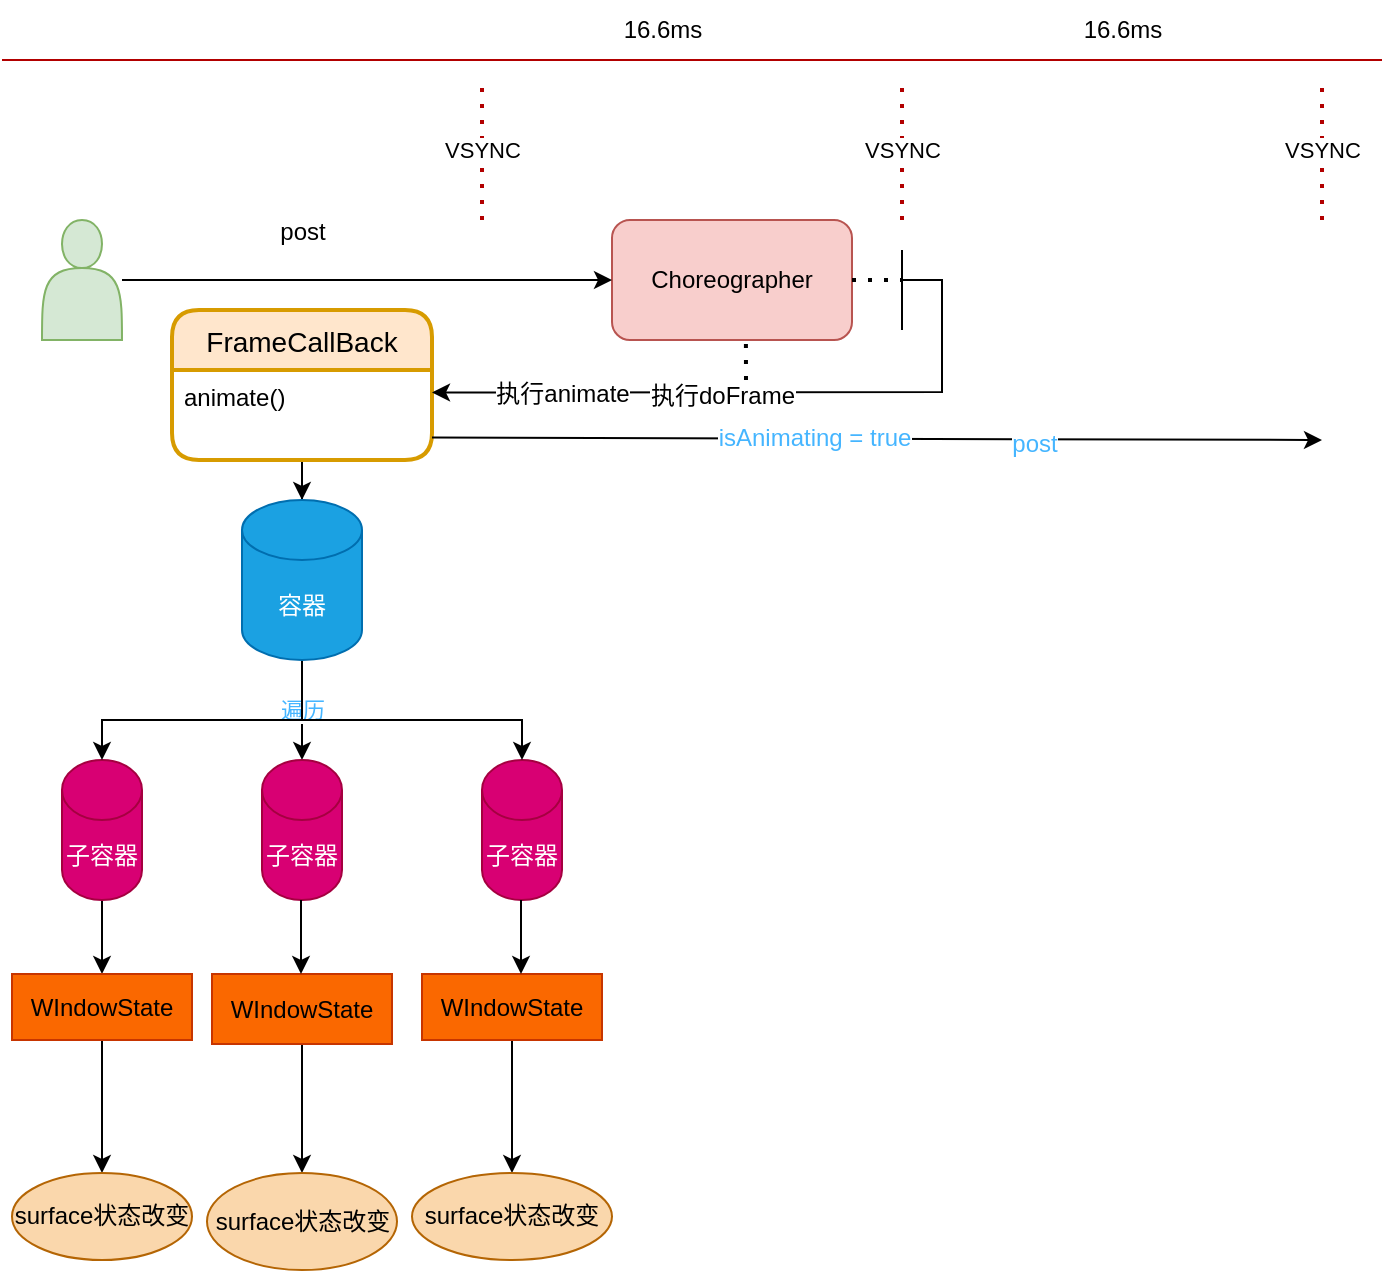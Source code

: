 <mxfile version="20.3.0" type="device"><diagram id="FT2FIxxHnhgU_YlLskJ5" name="第 1 页"><mxGraphModel dx="868" dy="553" grid="1" gridSize="10" guides="1" tooltips="1" connect="1" arrows="1" fold="1" page="1" pageScale="1" pageWidth="827" pageHeight="1169" math="0" shadow="0"><root><mxCell id="0"/><mxCell id="1" parent="0"/><mxCell id="3qstDoc3j5BN-54AAEyx-1" value="Choreographer" style="rounded=1;whiteSpace=wrap;html=1;fillColor=#f8cecc;strokeColor=#b85450;" vertex="1" parent="1"><mxGeometry x="315" y="190" width="120" height="60" as="geometry"/></mxCell><mxCell id="3qstDoc3j5BN-54AAEyx-3" value="" style="edgeStyle=orthogonalEdgeStyle;rounded=0;orthogonalLoop=1;jettySize=auto;html=1;" edge="1" parent="1" source="3qstDoc3j5BN-54AAEyx-2" target="3qstDoc3j5BN-54AAEyx-1"><mxGeometry relative="1" as="geometry"><Array as="points"><mxPoint x="120" y="220"/><mxPoint x="120" y="220"/></Array></mxGeometry></mxCell><mxCell id="3qstDoc3j5BN-54AAEyx-2" value="" style="shape=actor;whiteSpace=wrap;html=1;fillColor=#d5e8d4;strokeColor=#82b366;" vertex="1" parent="1"><mxGeometry x="30" y="190" width="40" height="60" as="geometry"/></mxCell><mxCell id="3qstDoc3j5BN-54AAEyx-4" value="post" style="text;html=1;align=center;verticalAlign=bottom;resizable=0;points=[];autosize=1;strokeColor=none;fillColor=none;labelPosition=center;verticalLabelPosition=top;" vertex="1" parent="1"><mxGeometry x="135" y="205" width="50" height="30" as="geometry"/></mxCell><mxCell id="3qstDoc3j5BN-54AAEyx-25" value="" style="edgeStyle=orthogonalEdgeStyle;rounded=0;orthogonalLoop=1;jettySize=auto;html=1;fontColor=#45B5FF;" edge="1" parent="1" source="3qstDoc3j5BN-54AAEyx-5" target="3qstDoc3j5BN-54AAEyx-24"><mxGeometry relative="1" as="geometry"/></mxCell><mxCell id="3qstDoc3j5BN-54AAEyx-5" value="FrameCallBack" style="swimlane;childLayout=stackLayout;horizontal=1;startSize=30;horizontalStack=0;rounded=1;fontSize=14;fontStyle=0;strokeWidth=2;resizeParent=0;resizeLast=1;shadow=0;dashed=0;align=center;fillColor=#ffe6cc;strokeColor=#d79b00;" vertex="1" parent="1"><mxGeometry x="95" y="235" width="130" height="75" as="geometry"/></mxCell><mxCell id="3qstDoc3j5BN-54AAEyx-6" value="animate()" style="align=left;strokeColor=none;fillColor=none;spacingLeft=4;fontSize=12;verticalAlign=top;resizable=0;rotatable=0;part=1;" vertex="1" parent="3qstDoc3j5BN-54AAEyx-5"><mxGeometry y="30" width="130" height="45" as="geometry"/></mxCell><mxCell id="3qstDoc3j5BN-54AAEyx-7" value="" style="endArrow=none;html=1;rounded=0;fillColor=#e51400;strokeColor=#B20000;" edge="1" parent="1"><mxGeometry width="50" height="50" relative="1" as="geometry"><mxPoint x="10" y="110" as="sourcePoint"/><mxPoint x="700" y="110" as="targetPoint"/></mxGeometry></mxCell><mxCell id="3qstDoc3j5BN-54AAEyx-8" value="VSYNC" style="endArrow=none;dashed=1;html=1;dashPattern=1 3;strokeWidth=2;rounded=0;fillColor=#e51400;strokeColor=#B20000;" edge="1" parent="1"><mxGeometry width="50" height="50" relative="1" as="geometry"><mxPoint x="250" y="190" as="sourcePoint"/><mxPoint x="250" y="120" as="targetPoint"/></mxGeometry></mxCell><mxCell id="3qstDoc3j5BN-54AAEyx-10" value="VSYNC" style="endArrow=none;dashed=1;html=1;dashPattern=1 3;strokeWidth=2;rounded=0;fillColor=#e51400;strokeColor=#B20000;" edge="1" parent="1"><mxGeometry width="50" height="50" relative="1" as="geometry"><mxPoint x="460" y="190" as="sourcePoint"/><mxPoint x="460" y="120" as="targetPoint"/></mxGeometry></mxCell><mxCell id="3qstDoc3j5BN-54AAEyx-11" value="VSYNC" style="endArrow=none;dashed=1;html=1;dashPattern=1 3;strokeWidth=2;rounded=0;fillColor=#e51400;strokeColor=#B20000;" edge="1" parent="1"><mxGeometry width="50" height="50" relative="1" as="geometry"><mxPoint x="670" y="190" as="sourcePoint"/><mxPoint x="670" y="120" as="targetPoint"/></mxGeometry></mxCell><mxCell id="3qstDoc3j5BN-54AAEyx-12" value="16.6ms" style="text;html=1;align=center;verticalAlign=middle;resizable=0;points=[];autosize=1;strokeColor=none;fillColor=none;" vertex="1" parent="1"><mxGeometry x="310" y="80" width="60" height="30" as="geometry"/></mxCell><mxCell id="3qstDoc3j5BN-54AAEyx-13" value="16.6ms" style="text;html=1;align=center;verticalAlign=middle;resizable=0;points=[];autosize=1;strokeColor=none;fillColor=none;" vertex="1" parent="1"><mxGeometry x="540" y="80" width="60" height="30" as="geometry"/></mxCell><mxCell id="3qstDoc3j5BN-54AAEyx-14" value="" style="endArrow=none;html=1;rounded=0;" edge="1" parent="1"><mxGeometry width="50" height="50" relative="1" as="geometry"><mxPoint x="460" y="245" as="sourcePoint"/><mxPoint x="460" y="205" as="targetPoint"/></mxGeometry></mxCell><mxCell id="3qstDoc3j5BN-54AAEyx-15" value="" style="endArrow=classic;html=1;rounded=0;entryX=1;entryY=0.25;entryDx=0;entryDy=0;" edge="1" parent="1" target="3qstDoc3j5BN-54AAEyx-6"><mxGeometry width="50" height="50" relative="1" as="geometry"><mxPoint x="460" y="220" as="sourcePoint"/><mxPoint x="440" y="260" as="targetPoint"/><Array as="points"><mxPoint x="480" y="220"/><mxPoint x="480" y="276"/></Array></mxGeometry></mxCell><mxCell id="3qstDoc3j5BN-54AAEyx-16" value="执行doFrame" style="edgeLabel;html=1;align=center;verticalAlign=middle;resizable=0;points=[];fontSize=12;" vertex="1" connectable="0" parent="3qstDoc3j5BN-54AAEyx-15"><mxGeometry x="-0.208" y="2" relative="1" as="geometry"><mxPoint x="-55" as="offset"/></mxGeometry></mxCell><mxCell id="3qstDoc3j5BN-54AAEyx-19" value="&lt;font style=&quot;font-size: 12px;&quot;&gt;执行animate&lt;/font&gt;" style="edgeLabel;html=1;align=center;verticalAlign=middle;resizable=0;points=[];" vertex="1" connectable="0" parent="3qstDoc3j5BN-54AAEyx-15"><mxGeometry x="0.511" y="1" relative="1" as="geometry"><mxPoint x="-16" as="offset"/></mxGeometry></mxCell><mxCell id="3qstDoc3j5BN-54AAEyx-18" value="" style="endArrow=none;dashed=1;html=1;dashPattern=1 3;strokeWidth=2;rounded=0;exitX=1;exitY=0.5;exitDx=0;exitDy=0;" edge="1" parent="1" source="3qstDoc3j5BN-54AAEyx-1"><mxGeometry width="50" height="50" relative="1" as="geometry"><mxPoint x="390" y="310" as="sourcePoint"/><mxPoint x="460" y="220" as="targetPoint"/></mxGeometry></mxCell><mxCell id="3qstDoc3j5BN-54AAEyx-29" value="遍历" style="edgeStyle=orthogonalEdgeStyle;rounded=0;orthogonalLoop=1;jettySize=auto;html=1;fontColor=#45B5FF;" edge="1" parent="1" source="3qstDoc3j5BN-54AAEyx-24" target="3qstDoc3j5BN-54AAEyx-28"><mxGeometry relative="1" as="geometry"/></mxCell><mxCell id="3qstDoc3j5BN-54AAEyx-24" value="容器" style="shape=cylinder3;whiteSpace=wrap;html=1;boundedLbl=1;backgroundOutline=1;size=15;fontColor=#ffffff;fillColor=#1ba1e2;strokeColor=#006EAF;" vertex="1" parent="1"><mxGeometry x="130" y="330" width="60" height="80" as="geometry"/></mxCell><mxCell id="3qstDoc3j5BN-54AAEyx-28" value="子容器" style="shape=cylinder3;whiteSpace=wrap;html=1;boundedLbl=1;backgroundOutline=1;size=15;fontColor=#ffffff;fillColor=#d80073;strokeColor=#A50040;" vertex="1" parent="1"><mxGeometry x="140" y="460" width="40" height="70" as="geometry"/></mxCell><mxCell id="3qstDoc3j5BN-54AAEyx-33" value="" style="edgeStyle=orthogonalEdgeStyle;rounded=0;orthogonalLoop=1;jettySize=auto;html=1;fontColor=#45B5FF;" edge="1" parent="1" source="3qstDoc3j5BN-54AAEyx-30" target="3qstDoc3j5BN-54AAEyx-32"><mxGeometry relative="1" as="geometry"/></mxCell><mxCell id="3qstDoc3j5BN-54AAEyx-30" value="子容器" style="shape=cylinder3;whiteSpace=wrap;html=1;boundedLbl=1;backgroundOutline=1;size=15;fontColor=#ffffff;fillColor=#d80073;strokeColor=#A50040;" vertex="1" parent="1"><mxGeometry x="40" y="460" width="40" height="70" as="geometry"/></mxCell><mxCell id="3qstDoc3j5BN-54AAEyx-31" value="子容器" style="shape=cylinder3;whiteSpace=wrap;html=1;boundedLbl=1;backgroundOutline=1;size=15;fontColor=#ffffff;fillColor=#d80073;strokeColor=#A50040;" vertex="1" parent="1"><mxGeometry x="250" y="460" width="40" height="70" as="geometry"/></mxCell><mxCell id="3qstDoc3j5BN-54AAEyx-42" value="" style="edgeStyle=orthogonalEdgeStyle;rounded=0;orthogonalLoop=1;jettySize=auto;html=1;fontColor=#45B5FF;" edge="1" parent="1" source="3qstDoc3j5BN-54AAEyx-32" target="3qstDoc3j5BN-54AAEyx-41"><mxGeometry relative="1" as="geometry"/></mxCell><mxCell id="3qstDoc3j5BN-54AAEyx-32" value="WIndowState" style="whiteSpace=wrap;html=1;fontColor=#000000;fillColor=#fa6800;strokeColor=#C73500;" vertex="1" parent="1"><mxGeometry x="15" y="567" width="90" height="33" as="geometry"/></mxCell><mxCell id="3qstDoc3j5BN-54AAEyx-34" value="" style="edgeStyle=orthogonalEdgeStyle;rounded=0;orthogonalLoop=1;jettySize=auto;html=1;fontColor=#45B5FF;entryX=0.5;entryY=0;entryDx=0;entryDy=0;entryPerimeter=0;" edge="1" parent="1" target="3qstDoc3j5BN-54AAEyx-30"><mxGeometry relative="1" as="geometry"><mxPoint x="160" y="430" as="sourcePoint"/><mxPoint x="170" y="470" as="targetPoint"/><Array as="points"><mxPoint x="160" y="440"/><mxPoint x="60" y="440"/></Array></mxGeometry></mxCell><mxCell id="3qstDoc3j5BN-54AAEyx-35" value="" style="edgeStyle=orthogonalEdgeStyle;rounded=0;orthogonalLoop=1;jettySize=auto;html=1;fontColor=#45B5FF;entryX=0.5;entryY=0;entryDx=0;entryDy=0;entryPerimeter=0;labelPosition=left;verticalLabelPosition=middle;align=right;verticalAlign=middle;" edge="1" parent="1" target="3qstDoc3j5BN-54AAEyx-31"><mxGeometry relative="1" as="geometry"><mxPoint x="160" y="420" as="sourcePoint"/><mxPoint x="100" y="470" as="targetPoint"/><Array as="points"><mxPoint x="160" y="440"/><mxPoint x="270" y="440"/></Array></mxGeometry></mxCell><mxCell id="3qstDoc3j5BN-54AAEyx-46" value="" style="edgeStyle=orthogonalEdgeStyle;rounded=0;orthogonalLoop=1;jettySize=auto;html=1;fontColor=#45B5FF;" edge="1" parent="1" source="3qstDoc3j5BN-54AAEyx-36" target="3qstDoc3j5BN-54AAEyx-43"><mxGeometry relative="1" as="geometry"/></mxCell><mxCell id="3qstDoc3j5BN-54AAEyx-36" value="WIndowState" style="whiteSpace=wrap;html=1;fontColor=#000000;fillColor=#fa6800;strokeColor=#C73500;" vertex="1" parent="1"><mxGeometry x="115" y="567" width="90" height="35" as="geometry"/></mxCell><mxCell id="3qstDoc3j5BN-54AAEyx-47" value="" style="edgeStyle=orthogonalEdgeStyle;rounded=0;orthogonalLoop=1;jettySize=auto;html=1;fontColor=#45B5FF;" edge="1" parent="1" source="3qstDoc3j5BN-54AAEyx-37" target="3qstDoc3j5BN-54AAEyx-44"><mxGeometry relative="1" as="geometry"/></mxCell><mxCell id="3qstDoc3j5BN-54AAEyx-37" value="WIndowState" style="whiteSpace=wrap;html=1;fontColor=#000000;fillColor=#fa6800;strokeColor=#C73500;" vertex="1" parent="1"><mxGeometry x="220" y="567" width="90" height="33" as="geometry"/></mxCell><mxCell id="3qstDoc3j5BN-54AAEyx-38" value="" style="edgeStyle=orthogonalEdgeStyle;rounded=0;orthogonalLoop=1;jettySize=auto;html=1;fontColor=#45B5FF;" edge="1" parent="1"><mxGeometry relative="1" as="geometry"><mxPoint x="159.5" y="530" as="sourcePoint"/><mxPoint x="159.5" y="567" as="targetPoint"/></mxGeometry></mxCell><mxCell id="3qstDoc3j5BN-54AAEyx-40" value="" style="edgeStyle=orthogonalEdgeStyle;rounded=0;orthogonalLoop=1;jettySize=auto;html=1;fontColor=#45B5FF;" edge="1" parent="1"><mxGeometry relative="1" as="geometry"><mxPoint x="269.5" y="530" as="sourcePoint"/><mxPoint x="269.5" y="567" as="targetPoint"/></mxGeometry></mxCell><mxCell id="3qstDoc3j5BN-54AAEyx-41" value="surface状态改变" style="ellipse;whiteSpace=wrap;html=1;fillColor=#fad7ac;strokeColor=#b46504;" vertex="1" parent="1"><mxGeometry x="15" y="666.5" width="90" height="43.5" as="geometry"/></mxCell><mxCell id="3qstDoc3j5BN-54AAEyx-43" value="surface状态改变" style="ellipse;whiteSpace=wrap;html=1;fillColor=#fad7ac;strokeColor=#b46504;" vertex="1" parent="1"><mxGeometry x="112.5" y="666.5" width="95" height="48.5" as="geometry"/></mxCell><mxCell id="3qstDoc3j5BN-54AAEyx-44" value="surface状态改变" style="ellipse;whiteSpace=wrap;html=1;fillColor=#fad7ac;strokeColor=#b46504;" vertex="1" parent="1"><mxGeometry x="215" y="666.5" width="100" height="43.5" as="geometry"/></mxCell><mxCell id="3qstDoc3j5BN-54AAEyx-48" value="" style="endArrow=none;dashed=1;html=1;dashPattern=1 3;strokeWidth=2;rounded=0;fontColor=#45B5FF;entryX=0.558;entryY=1.033;entryDx=0;entryDy=0;entryPerimeter=0;" edge="1" parent="1" target="3qstDoc3j5BN-54AAEyx-1"><mxGeometry width="50" height="50" relative="1" as="geometry"><mxPoint x="382" y="270" as="sourcePoint"/><mxPoint x="440" y="370" as="targetPoint"/></mxGeometry></mxCell><mxCell id="3qstDoc3j5BN-54AAEyx-49" value="" style="endArrow=classic;html=1;rounded=0;fontSize=12;fontColor=#45B5FF;exitX=1;exitY=0.75;exitDx=0;exitDy=0;" edge="1" parent="1" source="3qstDoc3j5BN-54AAEyx-6"><mxGeometry width="50" height="50" relative="1" as="geometry"><mxPoint x="390" y="320" as="sourcePoint"/><mxPoint x="670" y="300" as="targetPoint"/></mxGeometry></mxCell><mxCell id="3qstDoc3j5BN-54AAEyx-50" value="isAnimating = true" style="edgeLabel;html=1;align=center;verticalAlign=middle;resizable=0;points=[];fontSize=12;fontColor=#45B5FF;" vertex="1" connectable="0" parent="3qstDoc3j5BN-54AAEyx-49"><mxGeometry x="-0.142" y="1" relative="1" as="geometry"><mxPoint as="offset"/></mxGeometry></mxCell><mxCell id="3qstDoc3j5BN-54AAEyx-51" value="post" style="edgeLabel;html=1;align=center;verticalAlign=middle;resizable=0;points=[];fontSize=12;fontColor=#45B5FF;" vertex="1" connectable="0" parent="3qstDoc3j5BN-54AAEyx-49"><mxGeometry x="0.353" y="-2" relative="1" as="geometry"><mxPoint as="offset"/></mxGeometry></mxCell></root></mxGraphModel></diagram></mxfile>